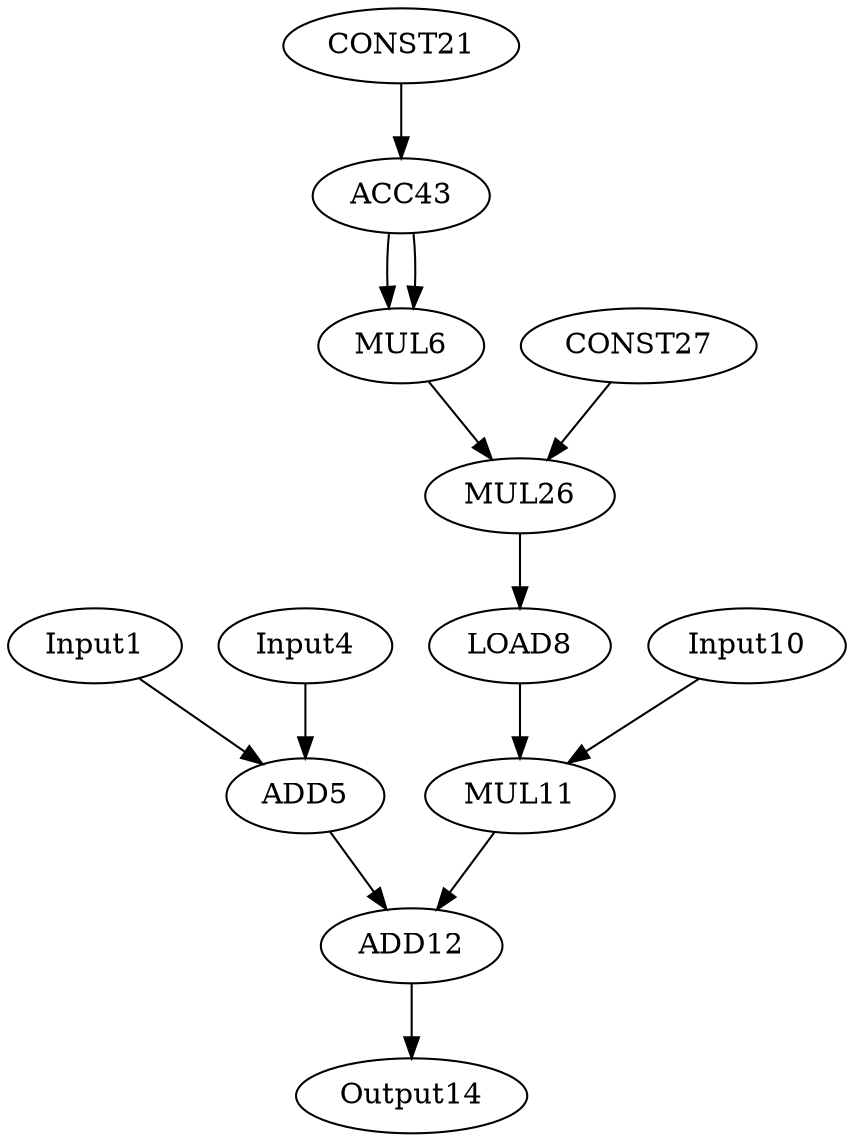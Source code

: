 Digraph G {
Input1[opcode=input, ref_name="A", size=76, offset="24, 0", pattern="0, 6, 0, 16, 24, 4"];
Input4[opcode=input, ref_name="B", size=128, offset="0, 60", pattern="12, 6, -64, 16, 0, 4"];
ADD5[opcode=add];
MUL6[opcode=mul];
//ADD7[opcode=add];
LOAD8[opcode=load, ref_name="C", size=1024, offset="0", cycles=384];
Input10[opcode=input, ref_name="E", size=1024, offset="0, 960", pattern="12, 6, -124, 16, 900, 4"];
MUL11[opcode=mul];
ADD12[opcode=add];
Output14[opcode=Output, ref_name="D", size=7168, offset="2048, 960", pattern="12, 6, -124, 16, 2948, 4"];
CONST21[opcode=const, value=3];
MUL26[opcode=MUL];
CONST27[opcode=const, value=4];
ACC43[opcode=acc, acc_params="0, 6, 1, 64", acc_first=0];
Input1->ADD5[operand=1];
Input4->ADD5[operand=0];
ADD5->ADD12[operand=0];
MUL26->LOAD8[operand=0];
LOAD8->MUL11[operand=1];
Input10->MUL11[operand=0];
MUL11->ADD12[operand=1];
ADD12->Output14[operand=1];
MUL6->MUL26[operand=0];
CONST27->MUL26[operand=1];
//MUL26->ADD7[operand=0];
ACC43->MUL6[operand=0];
ACC43->MUL6[operand=1];
CONST21->ACC43[operand=0];
}
